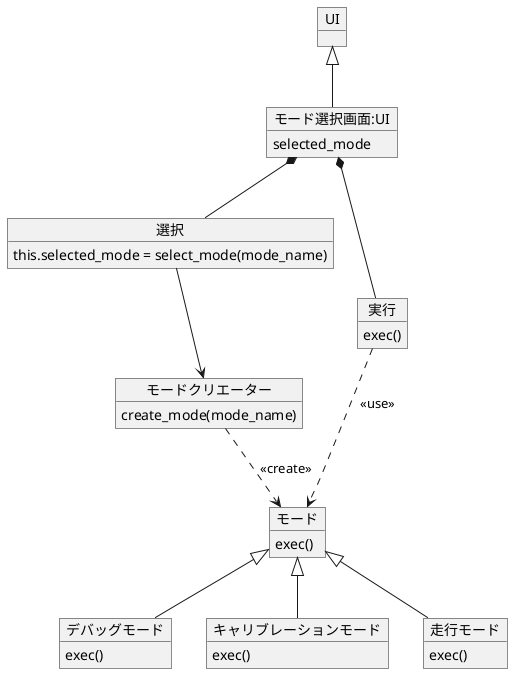 @startuml ui.png

top to bottom direction

object "UI" as ui
  object "モード選択画面:UI" as mode_selecter
  mode_selecter : selected_mode

    object "選択" as select_mode
    select_mode : this.selected_mode = select_mode(mode_name)
    object "実行" as exec_mode
    exec_mode : exec()

    object "モードクリエーター" as mode_creater
    mode_creater : create_mode(mode_name)

  object "モード" as mode
  mode : exec()
    object "デバッグモード" as debug
    debug : exec()
    object "キャリブレーションモード" as calb
    calb : exec()
    object "走行モード" as run
    run : exec()

ui <|-- mode_selecter
  mode_selecter *-- select_mode
  mode_selecter *-- exec_mode

  select_mode --> mode_creater
  mode_creater ..> mode : <<create>>
  exec_mode ..> mode : <<use>>

  mode <|-- calb
  mode <|-- run
  mode <|-- debug

@enduml
